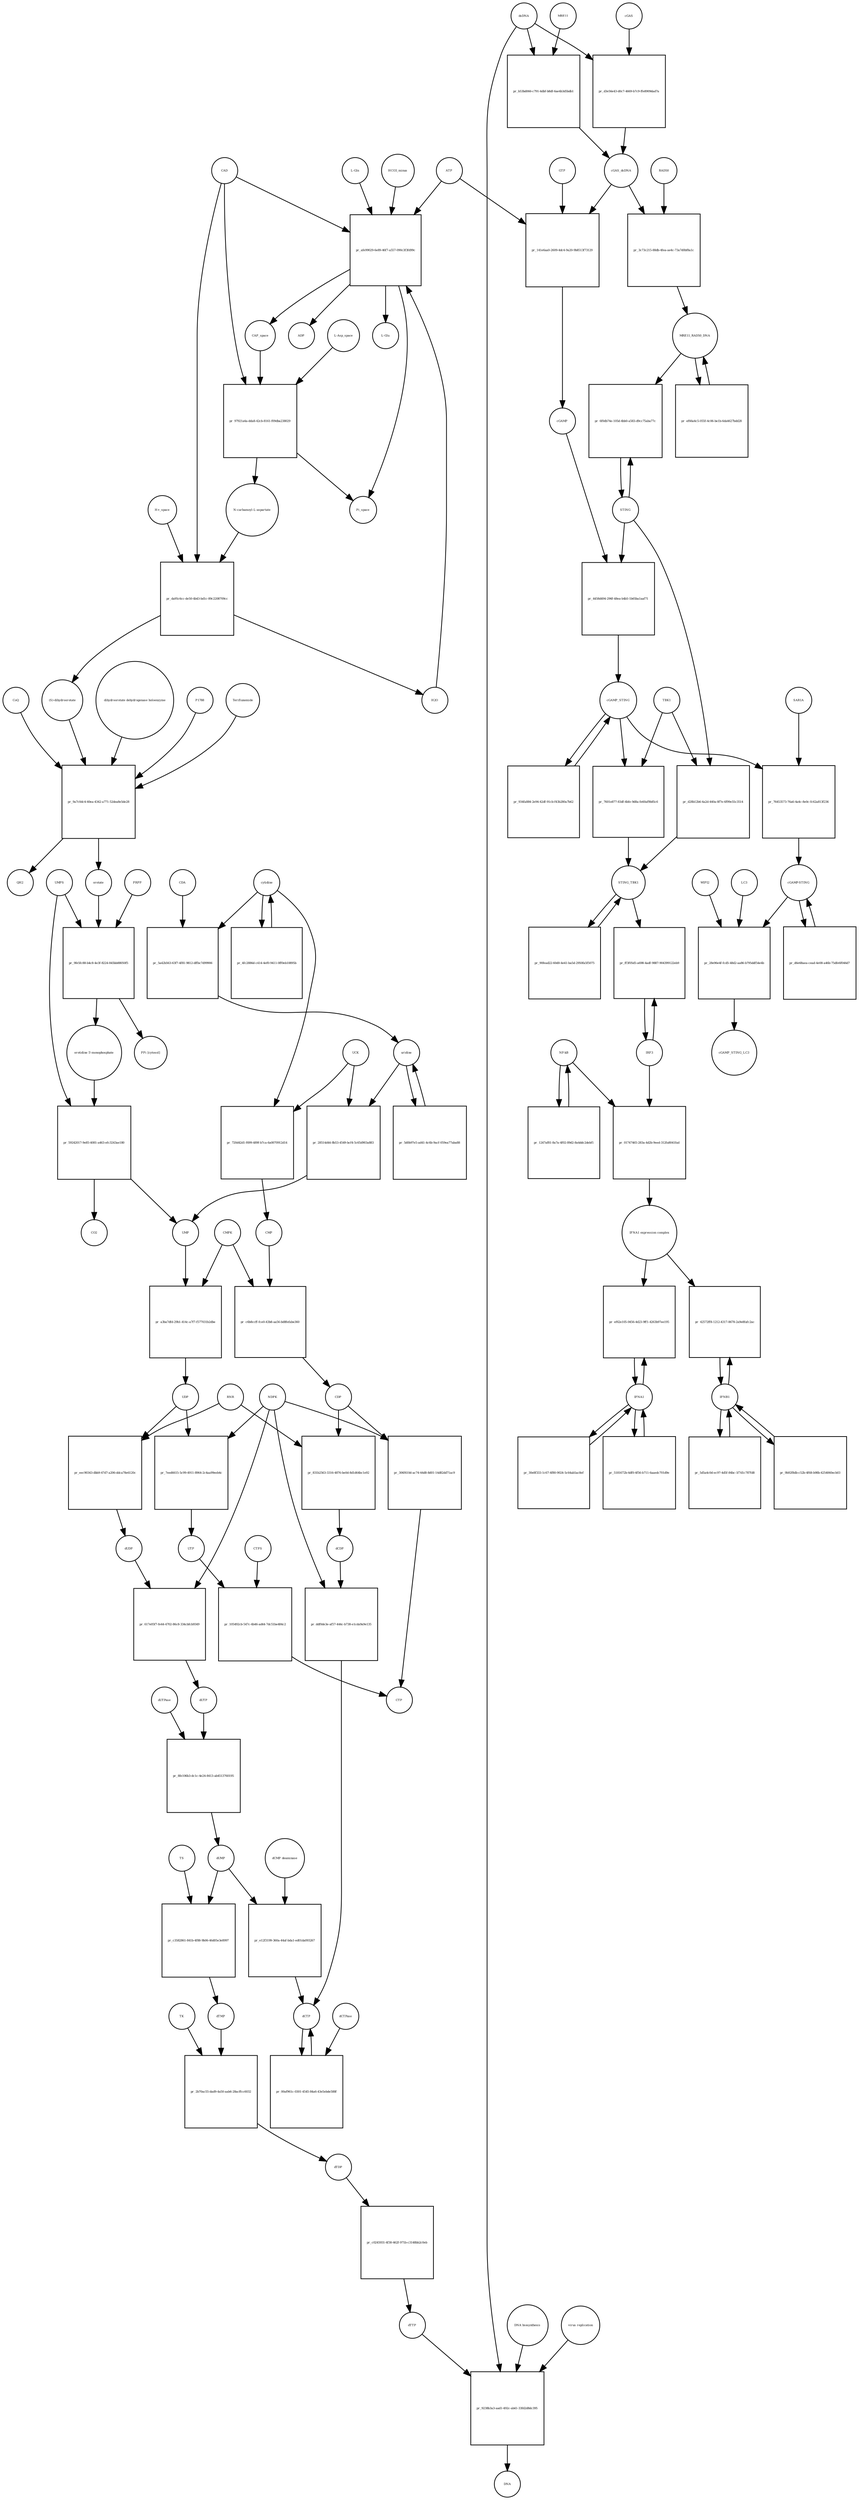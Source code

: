strict digraph  {
"L-Gln" [annotation="", bipartite=0, cls="simple chemical", fontsize=4, label="L-Gln", shape=circle];
"pr_afe99029-6e89-46f7-a557-090c3f3fd99c" [annotation="", bipartite=1, cls=process, fontsize=4, label="pr_afe99029-6e89-46f7-a557-090c3f3fd99c", shape=square];
CAP_space [annotation="", bipartite=0, cls="simple chemical", fontsize=4, label=CAP_space, shape=circle];
CAD [annotation="", bipartite=0, cls=macromolecule, fontsize=4, label=CAD, shape=circle];
HCO3_minus [annotation="", bipartite=0, cls="simple chemical", fontsize=4, label=HCO3_minus, shape=circle];
H2O [annotation="", bipartite=0, cls="simple chemical", fontsize=4, label=H2O, shape=circle];
ATP [annotation="", bipartite=0, cls="simple chemical", fontsize=4, label=ATP, shape=circle];
"L-Glu" [annotation="", bipartite=0, cls="simple chemical", fontsize=4, label="L-Glu", shape=circle];
ADP [annotation="", bipartite=0, cls="simple chemical", fontsize=4, label=ADP, shape=circle];
Pi_space [annotation="", bipartite=0, cls="simple chemical", fontsize=4, label=Pi_space, shape=circle];
cytidine [annotation="", bipartite=0, cls="simple chemical", fontsize=4, label=cytidine, shape=circle];
"pr_5a42b563-63f7-4f81-9812-dffbc7d99906" [annotation="", bipartite=1, cls=process, fontsize=4, label="pr_5a42b563-63f7-4f81-9812-dffbc7d99906", shape=square];
uridine [annotation="", bipartite=0, cls="simple chemical", fontsize=4, label=uridine, shape=circle];
CDA [annotation="", bipartite=0, cls=macromolecule, fontsize=4, label=CDA, shape=circle];
"pr_28514d44-8b53-4549-bcf4-5c65d903a883" [annotation="", bipartite=1, cls=process, fontsize=4, label="pr_28514d44-8b53-4549-bcf4-5c65d903a883", shape=square];
UMP [annotation="", bipartite=0, cls="simple chemical", fontsize=4, label=UMP, shape=circle];
UCK [annotation="", bipartite=0, cls=macromolecule, fontsize=4, label=UCK, shape=circle];
"pr_720d42d1-f699-489f-b7ca-6a0070912d14" [annotation="", bipartite=1, cls=process, fontsize=4, label="pr_720d42d1-f699-489f-b7ca-6a0070912d14", shape=square];
CMP [annotation="", bipartite=0, cls="simple chemical", fontsize=4, label=CMP, shape=circle];
"pr_5d0b97e5-ad41-4c6b-9acf-059ea77aba88" [annotation="", bipartite=1, cls=process, fontsize=4, label="pr_5d0b97e5-ad41-4c6b-9acf-059ea77aba88", shape=square];
"pr_4fc2886d-c414-4ef0-9411-0ff0eb10895b" [annotation="", bipartite=1, cls=process, fontsize=4, label="pr_4fc2886d-c414-4ef0-9411-0ff0eb10895b", shape=square];
"pr_a3ba7dfd-29b1-414c-a7f7-f577031b2dbe" [annotation="", bipartite=1, cls=process, fontsize=4, label="pr_a3ba7dfd-29b1-414c-a7f7-f577031b2dbe", shape=square];
UDP [annotation="", bipartite=0, cls="simple chemical", fontsize=4, label=UDP, shape=circle];
CMPK [annotation="", bipartite=0, cls=macromolecule, fontsize=4, label=CMPK, shape=circle];
"pr_c6b8ccff-fce0-43b8-aa56-bd8fefabe360" [annotation="", bipartite=1, cls=process, fontsize=4, label="pr_c6b8ccff-fce0-43b8-aa56-bd8fefabe360", shape=square];
CDP [annotation="", bipartite=0, cls="simple chemical", fontsize=4, label=CDP, shape=circle];
"pr_7eed6615-5c99-4911-8964-2c4aa99eeb4c" [annotation="", bipartite=1, cls=process, fontsize=4, label="pr_7eed6615-5c99-4911-8964-2c4aa99eeb4c", shape=square];
UTP [annotation="", bipartite=0, cls="simple chemical", fontsize=4, label=UTP, shape=circle];
NDPK [annotation="", bipartite=0, cls=macromolecule, fontsize=4, label=NDPK, shape=circle];
"pr_306f410d-ac74-44d8-8d01-14d82dd71ac9" [annotation="", bipartite=1, cls=process, fontsize=4, label="pr_306f410d-ac74-44d8-8d01-14d82dd71ac9", shape=square];
CTP [annotation="", bipartite=0, cls="simple chemical", fontsize=4, label=CTP, shape=circle];
"pr_105492cb-547c-4b46-ad44-7dc51be484c2" [annotation="", bipartite=1, cls=process, fontsize=4, label="pr_105492cb-547c-4b46-ad44-7dc51be484c2", shape=square];
CTPS [annotation="", bipartite=0, cls=macromolecule, fontsize=4, label=CTPS, shape=circle];
"pr_eec90343-dbb9-47d7-a206-ddca78e6120c" [annotation="", bipartite=1, cls=process, fontsize=4, label="pr_eec90343-dbb9-47d7-a206-ddca78e6120c", shape=square];
dUDP [annotation="", bipartite=0, cls="simple chemical", fontsize=4, label=dUDP, shape=circle];
RNR [annotation="", bipartite=0, cls=macromolecule, fontsize=4, label=RNR, shape=circle];
"pr_617e05f7-fe44-4702-86c8-334cbfcb9349" [annotation="", bipartite=1, cls=process, fontsize=4, label="pr_617e05f7-fe44-4702-86c8-334cbfcb9349", shape=square];
dUTP [annotation="", bipartite=0, cls="simple chemical", fontsize=4, label=dUTP, shape=circle];
dCDP [annotation="", bipartite=0, cls="simple chemical", fontsize=4, label=dCDP, shape=circle];
"pr_ddf0de3e-af57-444c-b738-e1cda9a9e135" [annotation="", bipartite=1, cls=process, fontsize=4, label="pr_ddf0de3e-af57-444c-b738-e1cda9a9e135", shape=square];
dCTP [annotation="", bipartite=0, cls="simple chemical", fontsize=4, label=dCTP, shape=circle];
"pr_831b2563-3316-4876-be0d-8d1d64bc1e92" [annotation="", bipartite=1, cls=process, fontsize=4, label="pr_831b2563-3316-4876-be0d-8d1d64bc1e92", shape=square];
"pr_8fe106b3-dc1c-4e24-8413-ab4513760195" [annotation="", bipartite=1, cls=process, fontsize=4, label="pr_8fe106b3-dc1c-4e24-8413-ab4513760195", shape=square];
dUMP [annotation="", bipartite=0, cls="simple chemical", fontsize=4, label=dUMP, shape=circle];
dUTPase [annotation="", bipartite=0, cls=macromolecule, fontsize=4, label=dUTPase, shape=circle];
"pr_00af961c-0301-4545-84a6-43e5ebde588f" [annotation="", bipartite=1, cls=process, fontsize=4, label="pr_00af961c-0301-4545-84a6-43e5ebde588f", shape=square];
dCTPase [annotation="", bipartite=0, cls=macromolecule, fontsize=4, label=dCTPase, shape=circle];
"pr_e12f3199-360a-44af-bda1-ed01da093267" [annotation="", bipartite=1, cls=process, fontsize=4, label="pr_e12f3199-360a-44af-bda1-ed01da093267", shape=square];
"dCMP deaminase" [annotation="", bipartite=0, cls=macromolecule, fontsize=4, label="dCMP deaminase", shape=circle];
"pr_c3582861-841b-4f88-9b06-46d05e3e8997" [annotation="", bipartite=1, cls=process, fontsize=4, label="pr_c3582861-841b-4f88-9b06-46d05e3e8997", shape=square];
dTMP [annotation="", bipartite=0, cls="simple chemical", fontsize=4, label=dTMP, shape=circle];
TS [annotation="", bipartite=0, cls=macromolecule, fontsize=4, label=TS, shape=circle];
"pr_2b70ac55-dad9-4a50-aab6-28acffcc6032" [annotation="", bipartite=1, cls=process, fontsize=4, label="pr_2b70ac55-dad9-4a50-aab6-28acffcc6032", shape=square];
dTDP [annotation="", bipartite=0, cls="simple chemical", fontsize=4, label=dTDP, shape=circle];
TK [annotation="", bipartite=0, cls=macromolecule, fontsize=4, label=TK, shape=circle];
"pr_c0245931-4f30-462f-971b-c3148bb2c0eb" [annotation="", bipartite=1, cls=process, fontsize=4, label="pr_c0245931-4f30-462f-971b-c3148bb2c0eb", shape=square];
dTTP [annotation="", bipartite=0, cls="simple chemical", fontsize=4, label=dTTP, shape=circle];
dsDNA [annotation="", bipartite=0, cls="simple chemical", fontsize=4, label=dsDNA, shape=circle];
"pr_d3e56e43-d0c7-4669-b7c9-ffe8909dad7a" [annotation="", bipartite=1, cls=process, fontsize=4, label="pr_d3e56e43-d0c7-4669-b7c9-ffe8909dad7a", shape=square];
cGAS [annotation="", bipartite=0, cls=macromolecule, fontsize=4, label=cGAS, shape=circle];
cGAS_dsDNA [annotation="", bipartite=0, cls=complex, fontsize=4, label=cGAS_dsDNA, shape=circle];
"pr_141e6aa0-2609-4dc4-9a20-9b8513f73129" [annotation="", bipartite=1, cls=process, fontsize=4, label="pr_141e6aa0-2609-4dc4-9a20-9b8513f73129", shape=square];
GTP [annotation="", bipartite=0, cls="simple chemical", fontsize=4, label=GTP, shape=circle];
cGAMP [annotation="", bipartite=0, cls="simple chemical", fontsize=4, label=cGAMP, shape=circle];
"pr_4458d494-296f-48ea-b4b5-1b65ba1aaf71" [annotation="", bipartite=1, cls=process, fontsize=4, label="pr_4458d494-296f-48ea-b4b5-1b65ba1aaf71", shape=square];
STING [annotation="", bipartite=0, cls="macromolecule multimer", fontsize=4, label=STING, shape=circle];
cGAMP_STING [annotation="", bipartite=0, cls=complex, fontsize=4, label=cGAMP_STING, shape=circle];
TBK1 [annotation="", bipartite=0, cls=macromolecule, fontsize=4, label=TBK1, shape=circle];
"pr_7601e877-83df-4bfe-9d8a-fe60af9b85c6" [annotation="", bipartite=1, cls=process, fontsize=4, label="pr_7601e877-83df-4bfe-9d8a-fe60af9b85c6", shape=square];
STING_TBK1 [annotation="", bipartite=0, cls=complex, fontsize=4, label=STING_TBK1, shape=circle];
"pr_934fa884-2e94-42df-91cb-f43b280a7b62" [annotation="", bipartite=1, cls=process, fontsize=4, label="pr_934fa884-2e94-42df-91cb-f43b280a7b62", shape=square];
"pr_90fead22-60d0-4e41-ba5d-2950fa5f5075" [annotation="", bipartite=1, cls=process, fontsize=4, label="pr_90fead22-60d0-4e41-ba5d-2950fa5f5075", shape=square];
"NF-kB" [annotation="", bipartite=0, cls=complex, fontsize=4, label="NF-kB", shape=circle];
"pr_1247af81-8a7a-4f02-89d2-8a4ddc2debf1" [annotation="", bipartite=1, cls=process, fontsize=4, label="pr_1247af81-8a7a-4f02-89d2-8a4ddc2debf1", shape=square];
IFNA1 [annotation="", bipartite=0, cls="nucleic acid feature", fontsize=4, label=IFNA1, shape=circle];
"pr_5181672b-4df0-4f56-b711-6aaedc701d9e" [annotation="", bipartite=1, cls=process, fontsize=4, label="pr_5181672b-4df0-4f56-b711-6aaedc701d9e", shape=square];
IFNB1 [annotation="", bipartite=0, cls="nucleic acid feature", fontsize=4, label=IFNB1, shape=circle];
"pr_9b92f8db-c52b-4f68-b98b-4254060ecb03" [annotation="", bipartite=1, cls=process, fontsize=4, label="pr_9b92f8db-c52b-4f68-b98b-4254060ecb03", shape=square];
"pr_30e8f333-1c67-4f80-9024-5c64ab5ac8ef" [annotation="", bipartite=1, cls=process, fontsize=4, label="pr_30e8f333-1c67-4f80-9024-5c64ab5ac8ef", shape=square];
"pr_5d5a4c0d-ec97-4d5f-84bc-1f7d1c787fd8" [annotation="", bipartite=1, cls=process, fontsize=4, label="pr_5d5a4c0d-ec97-4d5f-84bc-1f7d1c787fd8", shape=square];
"pr_42572ff8-1212-4317-8678-2a9e8fafc2ac" [annotation="", bipartite=1, cls=process, fontsize=4, label="pr_42572ff8-1212-4317-8678-2a9e8fafc2ac", shape=square];
"IFNA1 expression complex" [annotation="", bipartite=0, cls=complex, fontsize=4, label="IFNA1 expression complex", shape=circle];
"cGAMP-STING" [annotation="", bipartite=0, cls=complex, fontsize=4, label="cGAMP-STING", shape=circle];
"pr_d6e68aea-cead-4e08-a46b-75dfe6f046d7" [annotation="", bipartite=1, cls=process, fontsize=4, label="pr_d6e68aea-cead-4e08-a46b-75dfe6f046d7", shape=square];
"pr_b53bd066-c791-4dbf-b8df-6ae4b3d5bdb1" [annotation="", bipartite=1, cls=process, fontsize=4, label="pr_b53bd066-c791-4dbf-b8df-6ae4b3d5bdb1", shape=square];
MRE11 [annotation="", bipartite=0, cls="macromolecule multimer", fontsize=4, label=MRE11, shape=circle];
RAD50 [annotation="", bipartite=0, cls="macromolecule multimer", fontsize=4, label=RAD50, shape=circle];
"pr_3c73c215-88db-4fea-ae4c-73a7d0bf8a1c" [annotation="", bipartite=1, cls=process, fontsize=4, label="pr_3c73c215-88db-4fea-ae4c-73a7d0bf8a1c", shape=square];
MRE11_RAD50_DNA [annotation="", bipartite=0, cls=complex, fontsize=4, label=MRE11_RAD50_DNA, shape=circle];
IRF3 [annotation="", bipartite=0, cls="macromolecule multimer", fontsize=4, label=IRF3, shape=circle];
"pr_ff3f05d5-a698-4adf-9887-904399122eb9" [annotation="", bipartite=1, cls=process, fontsize=4, label="pr_ff3f05d5-a698-4adf-9887-904399122eb9", shape=square];
"pr_76453573-76a6-4a4c-8e0c-fc62a813f236" [annotation="", bipartite=1, cls=process, fontsize=4, label="pr_76453573-76a6-4a4c-8e0c-fc62a813f236", shape=square];
SAR1A [annotation="", bipartite=0, cls=macromolecule, fontsize=4, label=SAR1A, shape=circle];
"pr_28e96e4f-fcd5-48d2-aa86-b795ddf54e4b" [annotation="", bipartite=1, cls=process, fontsize=4, label="pr_28e96e4f-fcd5-48d2-aa86-b795ddf54e4b", shape=square];
LC3 [annotation="", bipartite=0, cls=macromolecule, fontsize=4, label=LC3, shape=circle];
cGAMP_STING_LC3 [annotation="", bipartite=0, cls=complex, fontsize=4, label=cGAMP_STING_LC3, shape=circle];
WIPI2 [annotation="", bipartite=0, cls=macromolecule, fontsize=4, label=WIPI2, shape=circle];
"pr_6f0db74e-105d-4bb0-a583-d9cc75aba77c" [annotation="", bipartite=1, cls=process, fontsize=4, label="pr_6f0db74e-105d-4bb0-a583-d9cc75aba77c", shape=square];
"pr_d28b12b6-4a2d-440a-8f7e-6f99e55c3514" [annotation="", bipartite=1, cls=process, fontsize=4, label="pr_d28b12b6-4a2d-440a-8f7e-6f99e55c3514", shape=square];
"pr_ef66a4c5-055f-4c06-be1b-6da4627bdd28" [annotation="", bipartite=1, cls=process, fontsize=4, label="pr_ef66a4c5-055f-4c06-be1b-6da4627bdd28", shape=square];
"pr_97921a4a-dda8-42cb-8161-f09dba238029" [annotation="", bipartite=1, cls=process, fontsize=4, label="pr_97921a4a-dda8-42cb-8161-f09dba238029", shape=square];
"N-carbamoyl-L-aspartate" [annotation="", bipartite=0, cls="simple chemical", fontsize=4, label="N-carbamoyl-L-aspartate", shape=circle];
"L-Asp_space" [annotation="", bipartite=0, cls="simple chemical", fontsize=4, label="L-Asp_space", shape=circle];
"pr_da95c6cc-de50-4b43-bd1c-89c2208709cc" [annotation="", bipartite=1, cls=process, fontsize=4, label="pr_da95c6cc-de50-4b43-bd1c-89c2208709cc", shape=square];
"(S)-dihydroorotate" [annotation="", bipartite=0, cls="simple chemical", fontsize=4, label="(S)-dihydroorotate", shape=circle];
"H+_space" [annotation="", bipartite=0, cls="simple chemical", fontsize=4, label="H+_space", shape=circle];
"pr_9a7c0dc4-40ea-4342-a771-52dea8e5de28" [annotation="", bipartite=1, cls=process, fontsize=4, label="pr_9a7c0dc4-40ea-4342-a771-52dea8e5de28", shape=square];
orotate [annotation="", bipartite=0, cls="simple chemical", fontsize=4, label=orotate, shape=circle];
"dihydroorotate dehydrogenase holoenzyme" [annotation="", bipartite=0, cls="simple chemical", fontsize=4, label="dihydroorotate dehydrogenase holoenzyme", shape=circle];
P1788 [annotation="", bipartite=0, cls="simple chemical", fontsize=4, label=P1788, shape=circle];
Teriflunomide [annotation="", bipartite=0, cls="simple chemical", fontsize=4, label=Teriflunomide, shape=circle];
CoQ [annotation="", bipartite=0, cls="simple chemical", fontsize=4, label=CoQ, shape=circle];
QH2 [annotation="", bipartite=0, cls="simple chemical", fontsize=4, label=QH2, shape=circle];
"pr_9fe5fc88-b4c8-4e3f-8224-845bb88050f5" [annotation="", bipartite=1, cls=process, fontsize=4, label="pr_9fe5fc88-b4c8-4e3f-8224-845bb88050f5", shape=square];
"orotidine 5'-monophosphate" [annotation="", bipartite=0, cls="simple chemical", fontsize=4, label="orotidine 5'-monophosphate", shape=circle];
UMPS [annotation="", bipartite=0, cls="macromolecule multimer", fontsize=4, label=UMPS, shape=circle];
PRPP [annotation="", bipartite=0, cls="simple chemical", fontsize=4, label=PRPP, shape=circle];
"PPi [cytosol]" [annotation="", bipartite=0, cls="simple chemical", fontsize=4, label="PPi [cytosol]", shape=circle];
"pr_59242017-9e85-4081-a463-efc3243ae180" [annotation="", bipartite=1, cls=process, fontsize=4, label="pr_59242017-9e85-4081-a463-efc3243ae180", shape=square];
CO2 [annotation="", bipartite=0, cls="simple chemical", fontsize=4, label=CO2, shape=circle];
"pr_9238b3a3-aad1-492c-ab41-33fd2d8dc395" [annotation="", bipartite=1, cls=process, fontsize=4, label="pr_9238b3a3-aad1-492c-ab41-33fd2d8dc395", shape=square];
DNA [annotation="", bipartite=0, cls="nucleic acid feature", fontsize=4, label=DNA, shape=circle];
"DNA biosynthesis" [annotation="urn_miriam_obo.go_GO%3A0071897", bipartite=0, cls=phenotype, fontsize=4, label="DNA biosynthesis", shape=circle];
"virus replication" [annotation="", bipartite=0, cls=phenotype, fontsize=4, label="virus replication", shape=circle];
"pr_ef62e105-0456-4d23-9ff1-4263b97ee195" [annotation="", bipartite=1, cls=process, fontsize=4, label="pr_ef62e105-0456-4d23-9ff1-4263b97ee195", shape=square];
"pr_01747465-283a-4d2b-9eed-312fa8041fad" [annotation="", bipartite=1, cls=process, fontsize=4, label="pr_01747465-283a-4d2b-9eed-312fa8041fad", shape=square];
"L-Gln" -> "pr_afe99029-6e89-46f7-a557-090c3f3fd99c"  [annotation="", interaction_type=consumption];
"pr_afe99029-6e89-46f7-a557-090c3f3fd99c" -> CAP_space  [annotation="", interaction_type=production];
"pr_afe99029-6e89-46f7-a557-090c3f3fd99c" -> "L-Glu"  [annotation="", interaction_type=production];
"pr_afe99029-6e89-46f7-a557-090c3f3fd99c" -> ADP  [annotation="", interaction_type=production];
"pr_afe99029-6e89-46f7-a557-090c3f3fd99c" -> Pi_space  [annotation="", interaction_type=production];
CAP_space -> "pr_97921a4a-dda8-42cb-8161-f09dba238029"  [annotation="", interaction_type=consumption];
CAD -> "pr_afe99029-6e89-46f7-a557-090c3f3fd99c"  [annotation=urn_miriam_reactome_REACT_1698, interaction_type=catalysis];
CAD -> "pr_97921a4a-dda8-42cb-8161-f09dba238029"  [annotation=urn_miriam_reactome_REACT_1698, interaction_type=catalysis];
CAD -> "pr_da95c6cc-de50-4b43-bd1c-89c2208709cc"  [annotation=urn_miriam_reactome_REACT_1698, interaction_type=catalysis];
HCO3_minus -> "pr_afe99029-6e89-46f7-a557-090c3f3fd99c"  [annotation="", interaction_type=consumption];
H2O -> "pr_afe99029-6e89-46f7-a557-090c3f3fd99c"  [annotation="", interaction_type=consumption];
ATP -> "pr_afe99029-6e89-46f7-a557-090c3f3fd99c"  [annotation="", interaction_type=consumption];
ATP -> "pr_141e6aa0-2609-4dc4-9a20-9b8513f73129"  [annotation="", interaction_type=consumption];
cytidine -> "pr_5a42b563-63f7-4f81-9812-dffbc7d99906"  [annotation="", interaction_type=consumption];
cytidine -> "pr_720d42d1-f699-489f-b7ca-6a0070912d14"  [annotation="", interaction_type=consumption];
cytidine -> "pr_4fc2886d-c414-4ef0-9411-0ff0eb10895b"  [annotation="", interaction_type=consumption];
"pr_5a42b563-63f7-4f81-9812-dffbc7d99906" -> uridine  [annotation="", interaction_type=production];
uridine -> "pr_28514d44-8b53-4549-bcf4-5c65d903a883"  [annotation="", interaction_type=consumption];
uridine -> "pr_5d0b97e5-ad41-4c6b-9acf-059ea77aba88"  [annotation="", interaction_type=consumption];
CDA -> "pr_5a42b563-63f7-4f81-9812-dffbc7d99906"  [annotation="", interaction_type=catalysis];
"pr_28514d44-8b53-4549-bcf4-5c65d903a883" -> UMP  [annotation="", interaction_type=production];
UMP -> "pr_a3ba7dfd-29b1-414c-a7f7-f577031b2dbe"  [annotation="", interaction_type=consumption];
UCK -> "pr_28514d44-8b53-4549-bcf4-5c65d903a883"  [annotation="", interaction_type=catalysis];
UCK -> "pr_720d42d1-f699-489f-b7ca-6a0070912d14"  [annotation="", interaction_type=catalysis];
"pr_720d42d1-f699-489f-b7ca-6a0070912d14" -> CMP  [annotation="", interaction_type=production];
CMP -> "pr_c6b8ccff-fce0-43b8-aa56-bd8fefabe360"  [annotation="", interaction_type=consumption];
"pr_5d0b97e5-ad41-4c6b-9acf-059ea77aba88" -> uridine  [annotation="", interaction_type=production];
"pr_4fc2886d-c414-4ef0-9411-0ff0eb10895b" -> cytidine  [annotation="", interaction_type=production];
"pr_a3ba7dfd-29b1-414c-a7f7-f577031b2dbe" -> UDP  [annotation="", interaction_type=production];
UDP -> "pr_7eed6615-5c99-4911-8964-2c4aa99eeb4c"  [annotation="", interaction_type=consumption];
UDP -> "pr_eec90343-dbb9-47d7-a206-ddca78e6120c"  [annotation="", interaction_type=consumption];
CMPK -> "pr_a3ba7dfd-29b1-414c-a7f7-f577031b2dbe"  [annotation="", interaction_type=catalysis];
CMPK -> "pr_c6b8ccff-fce0-43b8-aa56-bd8fefabe360"  [annotation="", interaction_type=catalysis];
"pr_c6b8ccff-fce0-43b8-aa56-bd8fefabe360" -> CDP  [annotation="", interaction_type=production];
CDP -> "pr_306f410d-ac74-44d8-8d01-14d82dd71ac9"  [annotation="", interaction_type=consumption];
CDP -> "pr_831b2563-3316-4876-be0d-8d1d64bc1e92"  [annotation="", interaction_type=consumption];
"pr_7eed6615-5c99-4911-8964-2c4aa99eeb4c" -> UTP  [annotation="", interaction_type=production];
UTP -> "pr_105492cb-547c-4b46-ad44-7dc51be484c2"  [annotation="", interaction_type=consumption];
NDPK -> "pr_7eed6615-5c99-4911-8964-2c4aa99eeb4c"  [annotation="", interaction_type=catalysis];
NDPK -> "pr_306f410d-ac74-44d8-8d01-14d82dd71ac9"  [annotation="", interaction_type=catalysis];
NDPK -> "pr_617e05f7-fe44-4702-86c8-334cbfcb9349"  [annotation="", interaction_type=catalysis];
NDPK -> "pr_ddf0de3e-af57-444c-b738-e1cda9a9e135"  [annotation="", interaction_type=catalysis];
"pr_306f410d-ac74-44d8-8d01-14d82dd71ac9" -> CTP  [annotation="", interaction_type=production];
"pr_105492cb-547c-4b46-ad44-7dc51be484c2" -> CTP  [annotation="", interaction_type=production];
CTPS -> "pr_105492cb-547c-4b46-ad44-7dc51be484c2"  [annotation="", interaction_type=catalysis];
"pr_eec90343-dbb9-47d7-a206-ddca78e6120c" -> dUDP  [annotation="", interaction_type=production];
dUDP -> "pr_617e05f7-fe44-4702-86c8-334cbfcb9349"  [annotation="", interaction_type=consumption];
RNR -> "pr_eec90343-dbb9-47d7-a206-ddca78e6120c"  [annotation="", interaction_type=catalysis];
RNR -> "pr_831b2563-3316-4876-be0d-8d1d64bc1e92"  [annotation="", interaction_type=catalysis];
"pr_617e05f7-fe44-4702-86c8-334cbfcb9349" -> dUTP  [annotation="", interaction_type=production];
dUTP -> "pr_8fe106b3-dc1c-4e24-8413-ab4513760195"  [annotation="", interaction_type=consumption];
dCDP -> "pr_ddf0de3e-af57-444c-b738-e1cda9a9e135"  [annotation="", interaction_type=consumption];
"pr_ddf0de3e-af57-444c-b738-e1cda9a9e135" -> dCTP  [annotation="", interaction_type=production];
dCTP -> "pr_00af961c-0301-4545-84a6-43e5ebde588f"  [annotation="", interaction_type=consumption];
"pr_831b2563-3316-4876-be0d-8d1d64bc1e92" -> dCDP  [annotation="", interaction_type=production];
"pr_8fe106b3-dc1c-4e24-8413-ab4513760195" -> dUMP  [annotation="", interaction_type=production];
dUMP -> "pr_e12f3199-360a-44af-bda1-ed01da093267"  [annotation="", interaction_type=consumption];
dUMP -> "pr_c3582861-841b-4f88-9b06-46d05e3e8997"  [annotation="", interaction_type=consumption];
dUTPase -> "pr_8fe106b3-dc1c-4e24-8413-ab4513760195"  [annotation="", interaction_type=catalysis];
"pr_00af961c-0301-4545-84a6-43e5ebde588f" -> dCTP  [annotation="", interaction_type=production];
dCTPase -> "pr_00af961c-0301-4545-84a6-43e5ebde588f"  [annotation="", interaction_type=catalysis];
"pr_e12f3199-360a-44af-bda1-ed01da093267" -> dCTP  [annotation="", interaction_type=production];
"dCMP deaminase" -> "pr_e12f3199-360a-44af-bda1-ed01da093267"  [annotation="", interaction_type=catalysis];
"pr_c3582861-841b-4f88-9b06-46d05e3e8997" -> dTMP  [annotation="", interaction_type=production];
dTMP -> "pr_2b70ac55-dad9-4a50-aab6-28acffcc6032"  [annotation="", interaction_type=consumption];
TS -> "pr_c3582861-841b-4f88-9b06-46d05e3e8997"  [annotation="", interaction_type=catalysis];
"pr_2b70ac55-dad9-4a50-aab6-28acffcc6032" -> dTDP  [annotation="", interaction_type=production];
dTDP -> "pr_c0245931-4f30-462f-971b-c3148bb2c0eb"  [annotation="", interaction_type=consumption];
TK -> "pr_2b70ac55-dad9-4a50-aab6-28acffcc6032"  [annotation="", interaction_type=catalysis];
"pr_c0245931-4f30-462f-971b-c3148bb2c0eb" -> dTTP  [annotation="", interaction_type=production];
dTTP -> "pr_9238b3a3-aad1-492c-ab41-33fd2d8dc395"  [annotation="", interaction_type=consumption];
dsDNA -> "pr_d3e56e43-d0c7-4669-b7c9-ffe8909dad7a"  [annotation="", interaction_type=consumption];
dsDNA -> "pr_b53bd066-c791-4dbf-b8df-6ae4b3d5bdb1"  [annotation="", interaction_type=consumption];
dsDNA -> "pr_9238b3a3-aad1-492c-ab41-33fd2d8dc395"  [annotation="", interaction_type=consumption];
"pr_d3e56e43-d0c7-4669-b7c9-ffe8909dad7a" -> cGAS_dsDNA  [annotation="", interaction_type=production];
cGAS -> "pr_d3e56e43-d0c7-4669-b7c9-ffe8909dad7a"  [annotation="", interaction_type=consumption];
cGAS_dsDNA -> "pr_141e6aa0-2609-4dc4-9a20-9b8513f73129"  [annotation="", interaction_type=catalysis];
cGAS_dsDNA -> "pr_3c73c215-88db-4fea-ae4c-73a7d0bf8a1c"  [annotation="", interaction_type=consumption];
"pr_141e6aa0-2609-4dc4-9a20-9b8513f73129" -> cGAMP  [annotation="", interaction_type=production];
GTP -> "pr_141e6aa0-2609-4dc4-9a20-9b8513f73129"  [annotation="", interaction_type=consumption];
cGAMP -> "pr_4458d494-296f-48ea-b4b5-1b65ba1aaf71"  [annotation="", interaction_type=consumption];
"pr_4458d494-296f-48ea-b4b5-1b65ba1aaf71" -> cGAMP_STING  [annotation="", interaction_type=production];
STING -> "pr_4458d494-296f-48ea-b4b5-1b65ba1aaf71"  [annotation="", interaction_type=consumption];
STING -> "pr_6f0db74e-105d-4bb0-a583-d9cc75aba77c"  [annotation="", interaction_type=consumption];
STING -> "pr_d28b12b6-4a2d-440a-8f7e-6f99e55c3514"  [annotation="", interaction_type=consumption];
cGAMP_STING -> "pr_7601e877-83df-4bfe-9d8a-fe60af9b85c6"  [annotation="", interaction_type=consumption];
cGAMP_STING -> "pr_934fa884-2e94-42df-91cb-f43b280a7b62"  [annotation="", interaction_type=consumption];
cGAMP_STING -> "pr_76453573-76a6-4a4c-8e0c-fc62a813f236"  [annotation="", interaction_type=consumption];
TBK1 -> "pr_7601e877-83df-4bfe-9d8a-fe60af9b85c6"  [annotation="", interaction_type=consumption];
TBK1 -> "pr_d28b12b6-4a2d-440a-8f7e-6f99e55c3514"  [annotation="", interaction_type=consumption];
"pr_7601e877-83df-4bfe-9d8a-fe60af9b85c6" -> STING_TBK1  [annotation="", interaction_type=production];
STING_TBK1 -> "pr_90fead22-60d0-4e41-ba5d-2950fa5f5075"  [annotation="", interaction_type=consumption];
STING_TBK1 -> "pr_ff3f05d5-a698-4adf-9887-904399122eb9"  [annotation="", interaction_type=catalysis];
"pr_934fa884-2e94-42df-91cb-f43b280a7b62" -> cGAMP_STING  [annotation="", interaction_type=production];
"pr_90fead22-60d0-4e41-ba5d-2950fa5f5075" -> STING_TBK1  [annotation="", interaction_type=production];
"NF-kB" -> "pr_1247af81-8a7a-4f02-89d2-8a4ddc2debf1"  [annotation="", interaction_type=consumption];
"NF-kB" -> "pr_01747465-283a-4d2b-9eed-312fa8041fad"  [annotation="", interaction_type=consumption];
"pr_1247af81-8a7a-4f02-89d2-8a4ddc2debf1" -> "NF-kB"  [annotation="", interaction_type=production];
IFNA1 -> "pr_5181672b-4df0-4f56-b711-6aaedc701d9e"  [annotation="", interaction_type=consumption];
IFNA1 -> "pr_30e8f333-1c67-4f80-9024-5c64ab5ac8ef"  [annotation="", interaction_type=consumption];
IFNA1 -> "pr_ef62e105-0456-4d23-9ff1-4263b97ee195"  [annotation="", interaction_type=consumption];
"pr_5181672b-4df0-4f56-b711-6aaedc701d9e" -> IFNA1  [annotation="", interaction_type=production];
IFNB1 -> "pr_9b92f8db-c52b-4f68-b98b-4254060ecb03"  [annotation="", interaction_type=consumption];
IFNB1 -> "pr_5d5a4c0d-ec97-4d5f-84bc-1f7d1c787fd8"  [annotation="", interaction_type=consumption];
IFNB1 -> "pr_42572ff8-1212-4317-8678-2a9e8fafc2ac"  [annotation="", interaction_type=consumption];
"pr_9b92f8db-c52b-4f68-b98b-4254060ecb03" -> IFNB1  [annotation="", interaction_type=production];
"pr_30e8f333-1c67-4f80-9024-5c64ab5ac8ef" -> IFNA1  [annotation="", interaction_type=production];
"pr_5d5a4c0d-ec97-4d5f-84bc-1f7d1c787fd8" -> IFNB1  [annotation="", interaction_type=production];
"pr_42572ff8-1212-4317-8678-2a9e8fafc2ac" -> IFNB1  [annotation="", interaction_type=production];
"IFNA1 expression complex" -> "pr_42572ff8-1212-4317-8678-2a9e8fafc2ac"  [annotation="", interaction_type=stimulation];
"IFNA1 expression complex" -> "pr_ef62e105-0456-4d23-9ff1-4263b97ee195"  [annotation="", interaction_type=stimulation];
"cGAMP-STING" -> "pr_d6e68aea-cead-4e08-a46b-75dfe6f046d7"  [annotation="", interaction_type=consumption];
"cGAMP-STING" -> "pr_28e96e4f-fcd5-48d2-aa86-b795ddf54e4b"  [annotation="", interaction_type=consumption];
"pr_d6e68aea-cead-4e08-a46b-75dfe6f046d7" -> "cGAMP-STING"  [annotation="", interaction_type=production];
"pr_b53bd066-c791-4dbf-b8df-6ae4b3d5bdb1" -> cGAS_dsDNA  [annotation="", interaction_type=production];
MRE11 -> "pr_b53bd066-c791-4dbf-b8df-6ae4b3d5bdb1"  [annotation="", interaction_type=consumption];
RAD50 -> "pr_3c73c215-88db-4fea-ae4c-73a7d0bf8a1c"  [annotation="", interaction_type=consumption];
"pr_3c73c215-88db-4fea-ae4c-73a7d0bf8a1c" -> MRE11_RAD50_DNA  [annotation="", interaction_type=production];
MRE11_RAD50_DNA -> "pr_6f0db74e-105d-4bb0-a583-d9cc75aba77c"  [annotation="", interaction_type=catalysis];
MRE11_RAD50_DNA -> "pr_ef66a4c5-055f-4c06-be1b-6da4627bdd28"  [annotation="", interaction_type=consumption];
IRF3 -> "pr_ff3f05d5-a698-4adf-9887-904399122eb9"  [annotation="", interaction_type=consumption];
IRF3 -> "pr_01747465-283a-4d2b-9eed-312fa8041fad"  [annotation="", interaction_type=consumption];
"pr_ff3f05d5-a698-4adf-9887-904399122eb9" -> IRF3  [annotation="", interaction_type=production];
"pr_76453573-76a6-4a4c-8e0c-fc62a813f236" -> "cGAMP-STING"  [annotation="", interaction_type=production];
SAR1A -> "pr_76453573-76a6-4a4c-8e0c-fc62a813f236"  [annotation="", interaction_type=catalysis];
"pr_28e96e4f-fcd5-48d2-aa86-b795ddf54e4b" -> cGAMP_STING_LC3  [annotation="", interaction_type=production];
LC3 -> "pr_28e96e4f-fcd5-48d2-aa86-b795ddf54e4b"  [annotation="", interaction_type=consumption];
WIPI2 -> "pr_28e96e4f-fcd5-48d2-aa86-b795ddf54e4b"  [annotation="", interaction_type=catalysis];
"pr_6f0db74e-105d-4bb0-a583-d9cc75aba77c" -> STING  [annotation="", interaction_type=production];
"pr_d28b12b6-4a2d-440a-8f7e-6f99e55c3514" -> STING_TBK1  [annotation="", interaction_type=production];
"pr_ef66a4c5-055f-4c06-be1b-6da4627bdd28" -> MRE11_RAD50_DNA  [annotation="", interaction_type=production];
"pr_97921a4a-dda8-42cb-8161-f09dba238029" -> "N-carbamoyl-L-aspartate"  [annotation="", interaction_type=production];
"pr_97921a4a-dda8-42cb-8161-f09dba238029" -> Pi_space  [annotation="", interaction_type=production];
"N-carbamoyl-L-aspartate" -> "pr_da95c6cc-de50-4b43-bd1c-89c2208709cc"  [annotation="", interaction_type=consumption];
"L-Asp_space" -> "pr_97921a4a-dda8-42cb-8161-f09dba238029"  [annotation="", interaction_type=consumption];
"pr_da95c6cc-de50-4b43-bd1c-89c2208709cc" -> "(S)-dihydroorotate"  [annotation="", interaction_type=production];
"pr_da95c6cc-de50-4b43-bd1c-89c2208709cc" -> H2O  [annotation="", interaction_type=production];
"(S)-dihydroorotate" -> "pr_9a7c0dc4-40ea-4342-a771-52dea8e5de28"  [annotation="", interaction_type=consumption];
"H+_space" -> "pr_da95c6cc-de50-4b43-bd1c-89c2208709cc"  [annotation="", interaction_type=consumption];
"pr_9a7c0dc4-40ea-4342-a771-52dea8e5de28" -> orotate  [annotation="", interaction_type=production];
"pr_9a7c0dc4-40ea-4342-a771-52dea8e5de28" -> QH2  [annotation="", interaction_type=production];
orotate -> "pr_9fe5fc88-b4c8-4e3f-8224-845bb88050f5"  [annotation="", interaction_type=consumption];
"dihydroorotate dehydrogenase holoenzyme" -> "pr_9a7c0dc4-40ea-4342-a771-52dea8e5de28"  [annotation=urn_miriam_reactome_REACT_1698, interaction_type=catalysis];
P1788 -> "pr_9a7c0dc4-40ea-4342-a771-52dea8e5de28"  [annotation=urn_miriam_reactome_REACT_1698, interaction_type=inhibition];
Teriflunomide -> "pr_9a7c0dc4-40ea-4342-a771-52dea8e5de28"  [annotation=urn_miriam_reactome_REACT_1698, interaction_type=inhibition];
CoQ -> "pr_9a7c0dc4-40ea-4342-a771-52dea8e5de28"  [annotation="", interaction_type=consumption];
"pr_9fe5fc88-b4c8-4e3f-8224-845bb88050f5" -> "orotidine 5'-monophosphate"  [annotation="", interaction_type=production];
"pr_9fe5fc88-b4c8-4e3f-8224-845bb88050f5" -> "PPi [cytosol]"  [annotation="", interaction_type=production];
"orotidine 5'-monophosphate" -> "pr_59242017-9e85-4081-a463-efc3243ae180"  [annotation="", interaction_type=consumption];
UMPS -> "pr_9fe5fc88-b4c8-4e3f-8224-845bb88050f5"  [annotation=urn_miriam_reactome_REACT_1698, interaction_type=catalysis];
UMPS -> "pr_59242017-9e85-4081-a463-efc3243ae180"  [annotation=urn_miriam_reactome_REACT_1698, interaction_type=catalysis];
PRPP -> "pr_9fe5fc88-b4c8-4e3f-8224-845bb88050f5"  [annotation="", interaction_type=consumption];
"pr_59242017-9e85-4081-a463-efc3243ae180" -> UMP  [annotation="", interaction_type=production];
"pr_59242017-9e85-4081-a463-efc3243ae180" -> CO2  [annotation="", interaction_type=production];
"pr_9238b3a3-aad1-492c-ab41-33fd2d8dc395" -> DNA  [annotation="", interaction_type=production];
"DNA biosynthesis" -> "pr_9238b3a3-aad1-492c-ab41-33fd2d8dc395"  [annotation="", interaction_type=catalysis];
"virus replication" -> "pr_9238b3a3-aad1-492c-ab41-33fd2d8dc395"  [annotation="", interaction_type=inhibition];
"pr_ef62e105-0456-4d23-9ff1-4263b97ee195" -> IFNA1  [annotation="", interaction_type=production];
"pr_01747465-283a-4d2b-9eed-312fa8041fad" -> "IFNA1 expression complex"  [annotation="", interaction_type=production];
}
